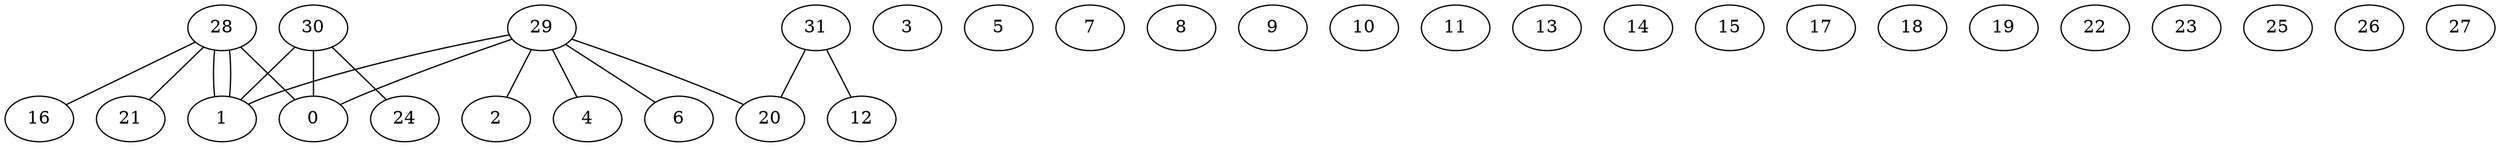 graph G {
0;
1;
2;
3;
4;
5;
6;
7;
8;
9;
10;
11;
12;
13;
14;
15;
16;
17;
18;
19;
20;
21;
22;
23;
24;
25;
26;
27;
28;
29;
30;
31;
31--20 ;
31--12 ;
30--24 ;
30--1 ;
30--0 ;
29--2 ;
29--6 ;
29--20 ;
29--4 ;
29--1 ;
29--0 ;
28--21 ;
28--16 ;
28--1 ;
28--0 ;
28--1 ;
}
